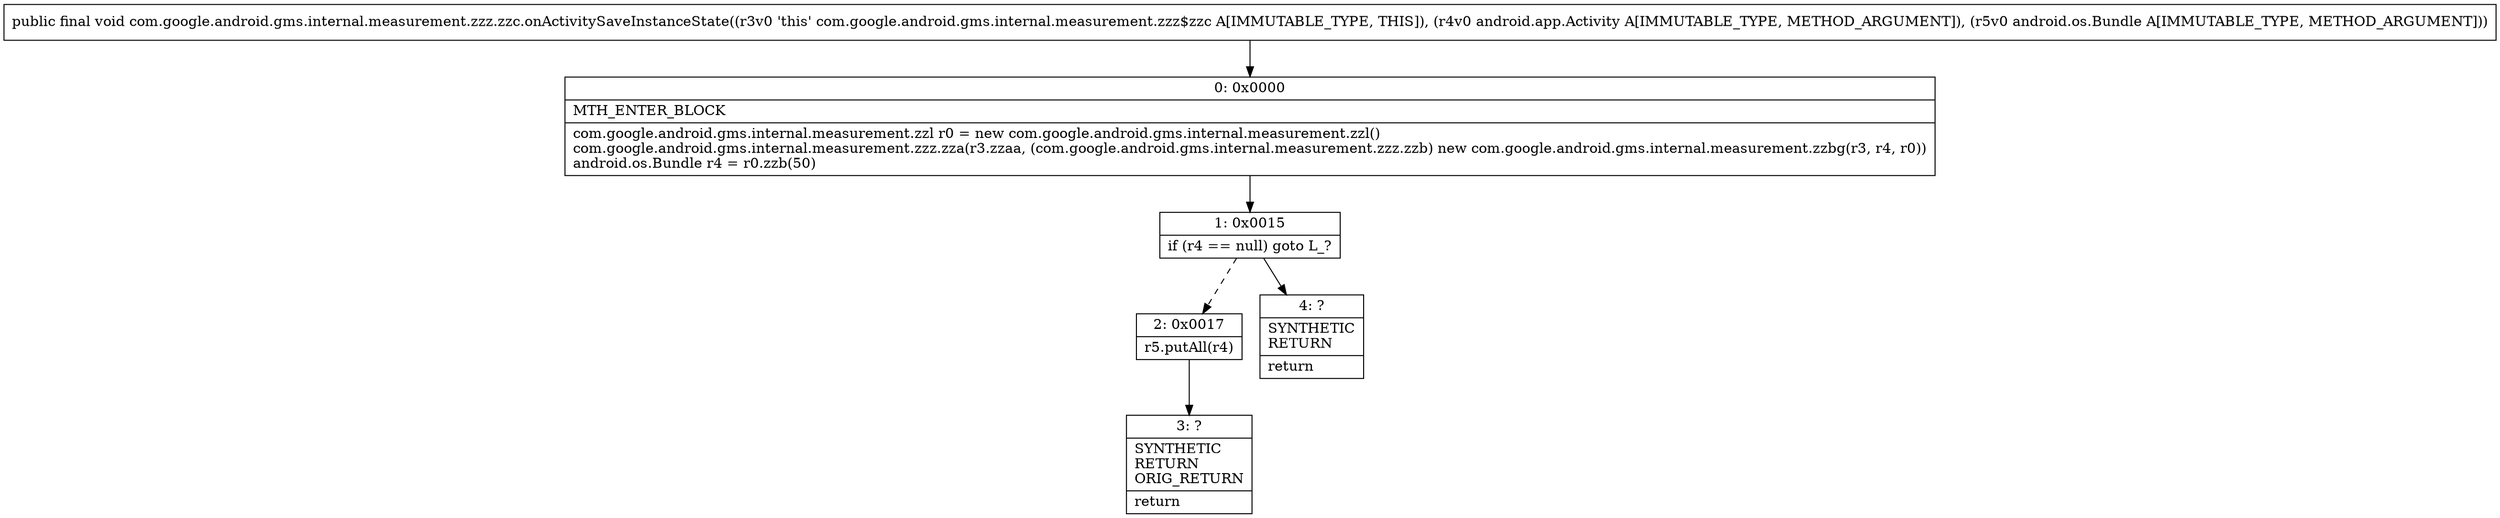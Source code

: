 digraph "CFG forcom.google.android.gms.internal.measurement.zzz.zzc.onActivitySaveInstanceState(Landroid\/app\/Activity;Landroid\/os\/Bundle;)V" {
Node_0 [shape=record,label="{0\:\ 0x0000|MTH_ENTER_BLOCK\l|com.google.android.gms.internal.measurement.zzl r0 = new com.google.android.gms.internal.measurement.zzl()\lcom.google.android.gms.internal.measurement.zzz.zza(r3.zzaa, (com.google.android.gms.internal.measurement.zzz.zzb) new com.google.android.gms.internal.measurement.zzbg(r3, r4, r0))\landroid.os.Bundle r4 = r0.zzb(50)\l}"];
Node_1 [shape=record,label="{1\:\ 0x0015|if (r4 == null) goto L_?\l}"];
Node_2 [shape=record,label="{2\:\ 0x0017|r5.putAll(r4)\l}"];
Node_3 [shape=record,label="{3\:\ ?|SYNTHETIC\lRETURN\lORIG_RETURN\l|return\l}"];
Node_4 [shape=record,label="{4\:\ ?|SYNTHETIC\lRETURN\l|return\l}"];
MethodNode[shape=record,label="{public final void com.google.android.gms.internal.measurement.zzz.zzc.onActivitySaveInstanceState((r3v0 'this' com.google.android.gms.internal.measurement.zzz$zzc A[IMMUTABLE_TYPE, THIS]), (r4v0 android.app.Activity A[IMMUTABLE_TYPE, METHOD_ARGUMENT]), (r5v0 android.os.Bundle A[IMMUTABLE_TYPE, METHOD_ARGUMENT])) }"];
MethodNode -> Node_0;
Node_0 -> Node_1;
Node_1 -> Node_2[style=dashed];
Node_1 -> Node_4;
Node_2 -> Node_3;
}


